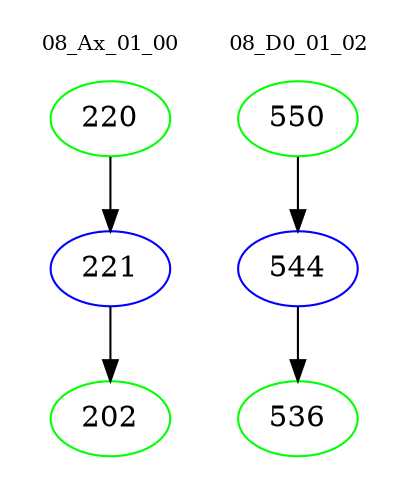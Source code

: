 digraph{
subgraph cluster_0 {
color = white
label = "08_Ax_01_00";
fontsize=10;
T0_220 [label="220", color="green"]
T0_220 -> T0_221 [color="black"]
T0_221 [label="221", color="blue"]
T0_221 -> T0_202 [color="black"]
T0_202 [label="202", color="green"]
}
subgraph cluster_1 {
color = white
label = "08_D0_01_02";
fontsize=10;
T1_550 [label="550", color="green"]
T1_550 -> T1_544 [color="black"]
T1_544 [label="544", color="blue"]
T1_544 -> T1_536 [color="black"]
T1_536 [label="536", color="green"]
}
}
